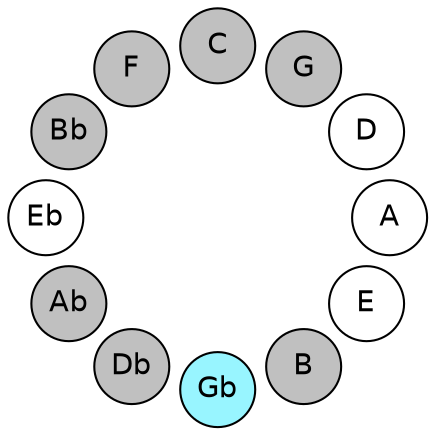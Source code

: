 
graph {

layout = circo;
mindist = .1

node [shape = circle, fontname = Helvetica, margin = 0, style = filled]
edge [style=invis]

subgraph 1 {
	E -- B -- Gb -- Db -- Ab -- Eb -- Bb -- F -- C -- G -- D -- A -- E
}

E [fillcolor = white];
B [fillcolor = gray];
Gb [fillcolor = cadetblue1];
Db [fillcolor = gray];
Ab [fillcolor = gray];
Eb [fillcolor = white];
Bb [fillcolor = gray];
F [fillcolor = gray];
C [fillcolor = gray];
G [fillcolor = gray];
D [fillcolor = white];
A [fillcolor = white];
}
